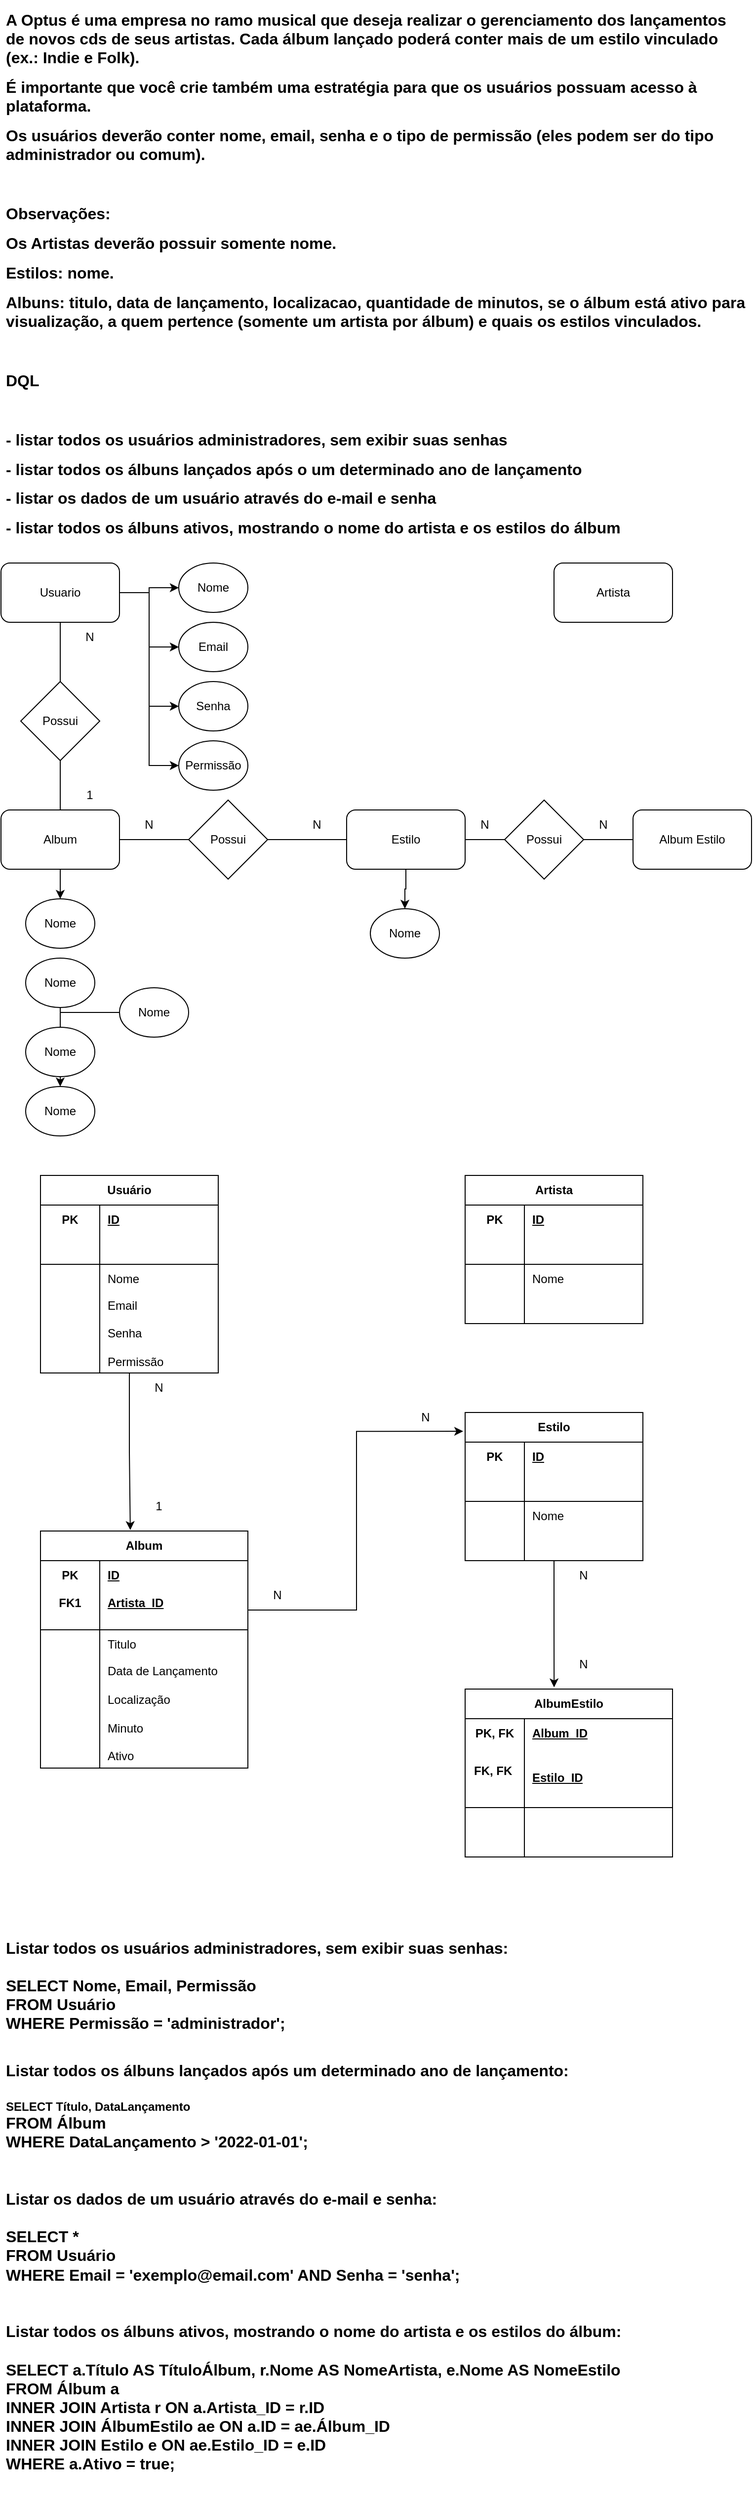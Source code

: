 <mxfile version="21.6.5" type="github">
  <diagram name="Página-1" id="-KBPSxF1nXoSBBwAwEgY">
    <mxGraphModel dx="1050" dy="574" grid="1" gridSize="10" guides="1" tooltips="1" connect="1" arrows="1" fold="1" page="1" pageScale="1" pageWidth="827" pageHeight="1169" math="0" shadow="0">
      <root>
        <mxCell id="0" />
        <mxCell id="1" parent="0" />
        <mxCell id="6NC1EyGUp6P7OQOIqoNv-1" value="&lt;h1 style=&quot;font-size: 16px;&quot;&gt;&lt;font style=&quot;font-size: 16px;&quot;&gt;A Optus é uma empresa no ramo musical que deseja realizar o gerenciamento dos lançamentos de novos cds de seus artistas. Cada álbum lançado poderá conter mais de um estilo vinculado (ex.: Indie e Folk).&lt;/font&gt;&lt;/h1&gt;&lt;h1 style=&quot;font-size: 16px;&quot;&gt;&lt;font style=&quot;font-size: 16px;&quot;&gt;É importante que você crie também uma estratégia para que os usuários possuam acesso à plataforma.&lt;/font&gt;&lt;/h1&gt;&lt;h1 style=&quot;font-size: 16px;&quot;&gt;&lt;font style=&quot;font-size: 16px;&quot;&gt;Os usuários deverão conter nome, email, senha e o tipo de permissão (eles podem ser do tipo administrador ou comum).&lt;/font&gt;&lt;/h1&gt;&lt;h1 style=&quot;font-size: 16px;&quot;&gt;&lt;font style=&quot;font-size: 16px;&quot;&gt;&lt;br&gt;&lt;/font&gt;&lt;/h1&gt;&lt;h1 style=&quot;font-size: 16px;&quot;&gt;&lt;font style=&quot;font-size: 16px;&quot;&gt;Observações:&lt;/font&gt;&lt;/h1&gt;&lt;h1 style=&quot;font-size: 16px;&quot;&gt;&lt;font style=&quot;font-size: 16px;&quot;&gt;Os Artistas deverão possuir somente nome.&lt;/font&gt;&lt;/h1&gt;&lt;h1 style=&quot;font-size: 16px;&quot;&gt;&lt;font style=&quot;font-size: 16px;&quot;&gt;Estilos: nome.&lt;/font&gt;&lt;/h1&gt;&lt;h1 style=&quot;font-size: 16px;&quot;&gt;&lt;font style=&quot;font-size: 16px;&quot;&gt;Albuns: titulo, data de lançamento, localizacao, quantidade de minutos, se o álbum está ativo para visualização, a quem pertence (somente um artista por álbum) e quais os estilos vinculados.&lt;/font&gt;&lt;/h1&gt;&lt;h1 style=&quot;font-size: 16px;&quot;&gt;&lt;font style=&quot;font-size: 16px;&quot;&gt;&lt;br&gt;&lt;/font&gt;&lt;/h1&gt;&lt;h1 style=&quot;font-size: 16px;&quot;&gt;&lt;font style=&quot;font-size: 16px;&quot;&gt;DQL&lt;/font&gt;&lt;/h1&gt;&lt;h1 style=&quot;font-size: 16px;&quot;&gt;&lt;font style=&quot;font-size: 16px;&quot;&gt;&lt;br&gt;&lt;/font&gt;&lt;/h1&gt;&lt;h1 style=&quot;font-size: 16px;&quot;&gt;&lt;font style=&quot;font-size: 16px;&quot;&gt;- listar todos os usuários administradores, sem exibir suas senhas&lt;/font&gt;&lt;/h1&gt;&lt;h1 style=&quot;font-size: 16px;&quot;&gt;&lt;font style=&quot;font-size: 16px;&quot;&gt;- listar todos os álbuns lançados após o um determinado ano de lançamento&lt;/font&gt;&lt;/h1&gt;&lt;h1 style=&quot;font-size: 16px;&quot;&gt;&lt;font style=&quot;font-size: 16px;&quot;&gt;- listar os dados de um usuário através do e-mail e senha&lt;/font&gt;&lt;/h1&gt;&lt;h1 style=&quot;font-size: 16px;&quot;&gt;&lt;font style=&quot;font-size: 16px;&quot;&gt;- listar todos os álbuns ativos, mostrando o nome do artista e os estilos do álbum&amp;nbsp;&lt;/font&gt;&lt;/h1&gt;" style="text;html=1;strokeColor=none;fillColor=none;spacing=5;spacingTop=-20;whiteSpace=wrap;overflow=hidden;rounded=0;" parent="1" vertex="1">
          <mxGeometry x="40" y="40" width="760" height="540" as="geometry" />
        </mxCell>
        <mxCell id="6NC1EyGUp6P7OQOIqoNv-2" value="" style="group" parent="1" vertex="1" connectable="0">
          <mxGeometry x="80" y="1220" width="640" height="720" as="geometry" />
        </mxCell>
        <mxCell id="6NC1EyGUp6P7OQOIqoNv-3" value="Usuário" style="shape=table;startSize=30;container=1;collapsible=1;childLayout=tableLayout;fixedRows=1;rowLines=0;fontStyle=1;align=center;resizeLast=1;html=1;whiteSpace=wrap;" parent="6NC1EyGUp6P7OQOIqoNv-2" vertex="1">
          <mxGeometry width="180" height="200" as="geometry" />
        </mxCell>
        <mxCell id="6NC1EyGUp6P7OQOIqoNv-4" value="" style="shape=tableRow;horizontal=0;startSize=0;swimlaneHead=0;swimlaneBody=0;fillColor=none;collapsible=0;dropTarget=0;points=[[0,0.5],[1,0.5]];portConstraint=eastwest;top=0;left=0;right=0;bottom=0;html=1;" parent="6NC1EyGUp6P7OQOIqoNv-3" vertex="1">
          <mxGeometry y="30" width="180" height="30" as="geometry" />
        </mxCell>
        <mxCell id="6NC1EyGUp6P7OQOIqoNv-5" value="PK" style="shape=partialRectangle;connectable=0;fillColor=none;top=0;left=0;bottom=0;right=0;fontStyle=1;overflow=hidden;html=1;whiteSpace=wrap;" parent="6NC1EyGUp6P7OQOIqoNv-4" vertex="1">
          <mxGeometry width="60" height="30" as="geometry">
            <mxRectangle width="60" height="30" as="alternateBounds" />
          </mxGeometry>
        </mxCell>
        <mxCell id="6NC1EyGUp6P7OQOIqoNv-6" value="ID" style="shape=partialRectangle;connectable=0;fillColor=none;top=0;left=0;bottom=0;right=0;align=left;spacingLeft=6;fontStyle=5;overflow=hidden;html=1;whiteSpace=wrap;" parent="6NC1EyGUp6P7OQOIqoNv-4" vertex="1">
          <mxGeometry x="60" width="120" height="30" as="geometry">
            <mxRectangle width="120" height="30" as="alternateBounds" />
          </mxGeometry>
        </mxCell>
        <mxCell id="6NC1EyGUp6P7OQOIqoNv-7" value="" style="shape=tableRow;horizontal=0;startSize=0;swimlaneHead=0;swimlaneBody=0;fillColor=none;collapsible=0;dropTarget=0;points=[[0,0.5],[1,0.5]];portConstraint=eastwest;top=0;left=0;right=0;bottom=1;html=1;" parent="6NC1EyGUp6P7OQOIqoNv-3" vertex="1">
          <mxGeometry y="60" width="180" height="30" as="geometry" />
        </mxCell>
        <mxCell id="6NC1EyGUp6P7OQOIqoNv-8" value="" style="shape=partialRectangle;connectable=0;fillColor=none;top=0;left=0;bottom=0;right=0;fontStyle=1;overflow=hidden;html=1;whiteSpace=wrap;" parent="6NC1EyGUp6P7OQOIqoNv-7" vertex="1">
          <mxGeometry width="60" height="30" as="geometry">
            <mxRectangle width="60" height="30" as="alternateBounds" />
          </mxGeometry>
        </mxCell>
        <mxCell id="6NC1EyGUp6P7OQOIqoNv-9" value="" style="shape=partialRectangle;connectable=0;fillColor=none;top=0;left=0;bottom=0;right=0;align=left;spacingLeft=6;fontStyle=5;overflow=hidden;html=1;whiteSpace=wrap;" parent="6NC1EyGUp6P7OQOIqoNv-7" vertex="1">
          <mxGeometry x="60" width="120" height="30" as="geometry">
            <mxRectangle width="120" height="30" as="alternateBounds" />
          </mxGeometry>
        </mxCell>
        <mxCell id="6NC1EyGUp6P7OQOIqoNv-10" value="" style="shape=tableRow;horizontal=0;startSize=0;swimlaneHead=0;swimlaneBody=0;fillColor=none;collapsible=0;dropTarget=0;points=[[0,0.5],[1,0.5]];portConstraint=eastwest;top=0;left=0;right=0;bottom=0;html=1;" parent="6NC1EyGUp6P7OQOIqoNv-3" vertex="1">
          <mxGeometry y="90" width="180" height="30" as="geometry" />
        </mxCell>
        <mxCell id="6NC1EyGUp6P7OQOIqoNv-11" value="" style="shape=partialRectangle;connectable=0;fillColor=none;top=0;left=0;bottom=0;right=0;editable=1;overflow=hidden;html=1;whiteSpace=wrap;" parent="6NC1EyGUp6P7OQOIqoNv-10" vertex="1">
          <mxGeometry width="60" height="30" as="geometry">
            <mxRectangle width="60" height="30" as="alternateBounds" />
          </mxGeometry>
        </mxCell>
        <mxCell id="6NC1EyGUp6P7OQOIqoNv-12" value="Nome" style="shape=partialRectangle;connectable=0;fillColor=none;top=0;left=0;bottom=0;right=0;align=left;spacingLeft=6;overflow=hidden;html=1;whiteSpace=wrap;" parent="6NC1EyGUp6P7OQOIqoNv-10" vertex="1">
          <mxGeometry x="60" width="120" height="30" as="geometry">
            <mxRectangle width="120" height="30" as="alternateBounds" />
          </mxGeometry>
        </mxCell>
        <mxCell id="6NC1EyGUp6P7OQOIqoNv-13" value="" style="shape=tableRow;horizontal=0;startSize=0;swimlaneHead=0;swimlaneBody=0;fillColor=none;collapsible=0;dropTarget=0;points=[[0,0.5],[1,0.5]];portConstraint=eastwest;top=0;left=0;right=0;bottom=0;html=1;" parent="6NC1EyGUp6P7OQOIqoNv-3" vertex="1">
          <mxGeometry y="120" width="180" height="80" as="geometry" />
        </mxCell>
        <mxCell id="6NC1EyGUp6P7OQOIqoNv-14" value="" style="shape=partialRectangle;connectable=0;fillColor=none;top=0;left=0;bottom=0;right=0;editable=1;overflow=hidden;html=1;whiteSpace=wrap;" parent="6NC1EyGUp6P7OQOIqoNv-13" vertex="1">
          <mxGeometry width="60" height="80" as="geometry">
            <mxRectangle width="60" height="80" as="alternateBounds" />
          </mxGeometry>
        </mxCell>
        <mxCell id="6NC1EyGUp6P7OQOIqoNv-15" value="Email&lt;br&gt;&lt;br&gt;Senha&lt;br&gt;&lt;br&gt;Permissão" style="shape=partialRectangle;connectable=0;fillColor=none;top=0;left=0;bottom=0;right=0;align=left;spacingLeft=6;overflow=hidden;html=1;whiteSpace=wrap;" parent="6NC1EyGUp6P7OQOIqoNv-13" vertex="1">
          <mxGeometry x="60" width="120" height="80" as="geometry">
            <mxRectangle width="120" height="80" as="alternateBounds" />
          </mxGeometry>
        </mxCell>
        <mxCell id="6NC1EyGUp6P7OQOIqoNv-16" value="Artista" style="shape=table;startSize=30;container=1;collapsible=1;childLayout=tableLayout;fixedRows=1;rowLines=0;fontStyle=1;align=center;resizeLast=1;html=1;whiteSpace=wrap;" parent="6NC1EyGUp6P7OQOIqoNv-2" vertex="1">
          <mxGeometry x="430" width="180" height="150" as="geometry" />
        </mxCell>
        <mxCell id="6NC1EyGUp6P7OQOIqoNv-17" value="" style="shape=tableRow;horizontal=0;startSize=0;swimlaneHead=0;swimlaneBody=0;fillColor=none;collapsible=0;dropTarget=0;points=[[0,0.5],[1,0.5]];portConstraint=eastwest;top=0;left=0;right=0;bottom=0;html=1;" parent="6NC1EyGUp6P7OQOIqoNv-16" vertex="1">
          <mxGeometry y="30" width="180" height="30" as="geometry" />
        </mxCell>
        <mxCell id="6NC1EyGUp6P7OQOIqoNv-18" value="PK" style="shape=partialRectangle;connectable=0;fillColor=none;top=0;left=0;bottom=0;right=0;fontStyle=1;overflow=hidden;html=1;whiteSpace=wrap;" parent="6NC1EyGUp6P7OQOIqoNv-17" vertex="1">
          <mxGeometry width="60" height="30" as="geometry">
            <mxRectangle width="60" height="30" as="alternateBounds" />
          </mxGeometry>
        </mxCell>
        <mxCell id="6NC1EyGUp6P7OQOIqoNv-19" value="ID" style="shape=partialRectangle;connectable=0;fillColor=none;top=0;left=0;bottom=0;right=0;align=left;spacingLeft=6;fontStyle=5;overflow=hidden;html=1;whiteSpace=wrap;" parent="6NC1EyGUp6P7OQOIqoNv-17" vertex="1">
          <mxGeometry x="60" width="120" height="30" as="geometry">
            <mxRectangle width="120" height="30" as="alternateBounds" />
          </mxGeometry>
        </mxCell>
        <mxCell id="6NC1EyGUp6P7OQOIqoNv-20" value="" style="shape=tableRow;horizontal=0;startSize=0;swimlaneHead=0;swimlaneBody=0;fillColor=none;collapsible=0;dropTarget=0;points=[[0,0.5],[1,0.5]];portConstraint=eastwest;top=0;left=0;right=0;bottom=1;html=1;" parent="6NC1EyGUp6P7OQOIqoNv-16" vertex="1">
          <mxGeometry y="60" width="180" height="30" as="geometry" />
        </mxCell>
        <mxCell id="6NC1EyGUp6P7OQOIqoNv-21" value="" style="shape=partialRectangle;connectable=0;fillColor=none;top=0;left=0;bottom=0;right=0;fontStyle=1;overflow=hidden;html=1;whiteSpace=wrap;" parent="6NC1EyGUp6P7OQOIqoNv-20" vertex="1">
          <mxGeometry width="60" height="30" as="geometry">
            <mxRectangle width="60" height="30" as="alternateBounds" />
          </mxGeometry>
        </mxCell>
        <mxCell id="6NC1EyGUp6P7OQOIqoNv-22" value="" style="shape=partialRectangle;connectable=0;fillColor=none;top=0;left=0;bottom=0;right=0;align=left;spacingLeft=6;fontStyle=5;overflow=hidden;html=1;whiteSpace=wrap;" parent="6NC1EyGUp6P7OQOIqoNv-20" vertex="1">
          <mxGeometry x="60" width="120" height="30" as="geometry">
            <mxRectangle width="120" height="30" as="alternateBounds" />
          </mxGeometry>
        </mxCell>
        <mxCell id="6NC1EyGUp6P7OQOIqoNv-23" value="" style="shape=tableRow;horizontal=0;startSize=0;swimlaneHead=0;swimlaneBody=0;fillColor=none;collapsible=0;dropTarget=0;points=[[0,0.5],[1,0.5]];portConstraint=eastwest;top=0;left=0;right=0;bottom=0;html=1;" parent="6NC1EyGUp6P7OQOIqoNv-16" vertex="1">
          <mxGeometry y="90" width="180" height="30" as="geometry" />
        </mxCell>
        <mxCell id="6NC1EyGUp6P7OQOIqoNv-24" value="" style="shape=partialRectangle;connectable=0;fillColor=none;top=0;left=0;bottom=0;right=0;editable=1;overflow=hidden;html=1;whiteSpace=wrap;" parent="6NC1EyGUp6P7OQOIqoNv-23" vertex="1">
          <mxGeometry width="60" height="30" as="geometry">
            <mxRectangle width="60" height="30" as="alternateBounds" />
          </mxGeometry>
        </mxCell>
        <mxCell id="6NC1EyGUp6P7OQOIqoNv-25" value="Nome" style="shape=partialRectangle;connectable=0;fillColor=none;top=0;left=0;bottom=0;right=0;align=left;spacingLeft=6;overflow=hidden;html=1;whiteSpace=wrap;" parent="6NC1EyGUp6P7OQOIqoNv-23" vertex="1">
          <mxGeometry x="60" width="120" height="30" as="geometry">
            <mxRectangle width="120" height="30" as="alternateBounds" />
          </mxGeometry>
        </mxCell>
        <mxCell id="6NC1EyGUp6P7OQOIqoNv-26" value="" style="shape=tableRow;horizontal=0;startSize=0;swimlaneHead=0;swimlaneBody=0;fillColor=none;collapsible=0;dropTarget=0;points=[[0,0.5],[1,0.5]];portConstraint=eastwest;top=0;left=0;right=0;bottom=0;html=1;" parent="6NC1EyGUp6P7OQOIqoNv-16" vertex="1">
          <mxGeometry y="120" width="180" height="30" as="geometry" />
        </mxCell>
        <mxCell id="6NC1EyGUp6P7OQOIqoNv-27" value="" style="shape=partialRectangle;connectable=0;fillColor=none;top=0;left=0;bottom=0;right=0;editable=1;overflow=hidden;html=1;whiteSpace=wrap;" parent="6NC1EyGUp6P7OQOIqoNv-26" vertex="1">
          <mxGeometry width="60" height="30" as="geometry">
            <mxRectangle width="60" height="30" as="alternateBounds" />
          </mxGeometry>
        </mxCell>
        <mxCell id="6NC1EyGUp6P7OQOIqoNv-28" value="" style="shape=partialRectangle;connectable=0;fillColor=none;top=0;left=0;bottom=0;right=0;align=left;spacingLeft=6;overflow=hidden;html=1;whiteSpace=wrap;" parent="6NC1EyGUp6P7OQOIqoNv-26" vertex="1">
          <mxGeometry x="60" width="120" height="30" as="geometry">
            <mxRectangle width="120" height="30" as="alternateBounds" />
          </mxGeometry>
        </mxCell>
        <mxCell id="6NC1EyGUp6P7OQOIqoNv-42" style="edgeStyle=orthogonalEdgeStyle;rounded=0;orthogonalLoop=1;jettySize=auto;html=1;entryX=0.433;entryY=-0.004;entryDx=0;entryDy=0;entryPerimeter=0;" parent="6NC1EyGUp6P7OQOIqoNv-2" source="6NC1EyGUp6P7OQOIqoNv-3" target="6NC1EyGUp6P7OQOIqoNv-29" edge="1">
          <mxGeometry relative="1" as="geometry" />
        </mxCell>
        <mxCell id="6NC1EyGUp6P7OQOIqoNv-43" value="Estilo" style="shape=table;startSize=30;container=1;collapsible=1;childLayout=tableLayout;fixedRows=1;rowLines=0;fontStyle=1;align=center;resizeLast=1;html=1;whiteSpace=wrap;" parent="6NC1EyGUp6P7OQOIqoNv-2" vertex="1">
          <mxGeometry x="430" y="240" width="180" height="150" as="geometry" />
        </mxCell>
        <mxCell id="6NC1EyGUp6P7OQOIqoNv-44" value="" style="shape=tableRow;horizontal=0;startSize=0;swimlaneHead=0;swimlaneBody=0;fillColor=none;collapsible=0;dropTarget=0;points=[[0,0.5],[1,0.5]];portConstraint=eastwest;top=0;left=0;right=0;bottom=0;html=1;" parent="6NC1EyGUp6P7OQOIqoNv-43" vertex="1">
          <mxGeometry y="30" width="180" height="30" as="geometry" />
        </mxCell>
        <mxCell id="6NC1EyGUp6P7OQOIqoNv-45" value="PK" style="shape=partialRectangle;connectable=0;fillColor=none;top=0;left=0;bottom=0;right=0;fontStyle=1;overflow=hidden;html=1;whiteSpace=wrap;" parent="6NC1EyGUp6P7OQOIqoNv-44" vertex="1">
          <mxGeometry width="60" height="30" as="geometry">
            <mxRectangle width="60" height="30" as="alternateBounds" />
          </mxGeometry>
        </mxCell>
        <mxCell id="6NC1EyGUp6P7OQOIqoNv-46" value="ID" style="shape=partialRectangle;connectable=0;fillColor=none;top=0;left=0;bottom=0;right=0;align=left;spacingLeft=6;fontStyle=5;overflow=hidden;html=1;whiteSpace=wrap;" parent="6NC1EyGUp6P7OQOIqoNv-44" vertex="1">
          <mxGeometry x="60" width="120" height="30" as="geometry">
            <mxRectangle width="120" height="30" as="alternateBounds" />
          </mxGeometry>
        </mxCell>
        <mxCell id="6NC1EyGUp6P7OQOIqoNv-47" value="" style="shape=tableRow;horizontal=0;startSize=0;swimlaneHead=0;swimlaneBody=0;fillColor=none;collapsible=0;dropTarget=0;points=[[0,0.5],[1,0.5]];portConstraint=eastwest;top=0;left=0;right=0;bottom=1;html=1;" parent="6NC1EyGUp6P7OQOIqoNv-43" vertex="1">
          <mxGeometry y="60" width="180" height="30" as="geometry" />
        </mxCell>
        <mxCell id="6NC1EyGUp6P7OQOIqoNv-48" value="" style="shape=partialRectangle;connectable=0;fillColor=none;top=0;left=0;bottom=0;right=0;fontStyle=1;overflow=hidden;html=1;whiteSpace=wrap;" parent="6NC1EyGUp6P7OQOIqoNv-47" vertex="1">
          <mxGeometry width="60" height="30" as="geometry">
            <mxRectangle width="60" height="30" as="alternateBounds" />
          </mxGeometry>
        </mxCell>
        <mxCell id="6NC1EyGUp6P7OQOIqoNv-49" value="" style="shape=partialRectangle;connectable=0;fillColor=none;top=0;left=0;bottom=0;right=0;align=left;spacingLeft=6;fontStyle=5;overflow=hidden;html=1;whiteSpace=wrap;" parent="6NC1EyGUp6P7OQOIqoNv-47" vertex="1">
          <mxGeometry x="60" width="120" height="30" as="geometry">
            <mxRectangle width="120" height="30" as="alternateBounds" />
          </mxGeometry>
        </mxCell>
        <mxCell id="6NC1EyGUp6P7OQOIqoNv-50" value="" style="shape=tableRow;horizontal=0;startSize=0;swimlaneHead=0;swimlaneBody=0;fillColor=none;collapsible=0;dropTarget=0;points=[[0,0.5],[1,0.5]];portConstraint=eastwest;top=0;left=0;right=0;bottom=0;html=1;" parent="6NC1EyGUp6P7OQOIqoNv-43" vertex="1">
          <mxGeometry y="90" width="180" height="30" as="geometry" />
        </mxCell>
        <mxCell id="6NC1EyGUp6P7OQOIqoNv-51" value="" style="shape=partialRectangle;connectable=0;fillColor=none;top=0;left=0;bottom=0;right=0;editable=1;overflow=hidden;html=1;whiteSpace=wrap;" parent="6NC1EyGUp6P7OQOIqoNv-50" vertex="1">
          <mxGeometry width="60" height="30" as="geometry">
            <mxRectangle width="60" height="30" as="alternateBounds" />
          </mxGeometry>
        </mxCell>
        <mxCell id="6NC1EyGUp6P7OQOIqoNv-52" value="Nome" style="shape=partialRectangle;connectable=0;fillColor=none;top=0;left=0;bottom=0;right=0;align=left;spacingLeft=6;overflow=hidden;html=1;whiteSpace=wrap;" parent="6NC1EyGUp6P7OQOIqoNv-50" vertex="1">
          <mxGeometry x="60" width="120" height="30" as="geometry">
            <mxRectangle width="120" height="30" as="alternateBounds" />
          </mxGeometry>
        </mxCell>
        <mxCell id="6NC1EyGUp6P7OQOIqoNv-53" value="" style="shape=tableRow;horizontal=0;startSize=0;swimlaneHead=0;swimlaneBody=0;fillColor=none;collapsible=0;dropTarget=0;points=[[0,0.5],[1,0.5]];portConstraint=eastwest;top=0;left=0;right=0;bottom=0;html=1;" parent="6NC1EyGUp6P7OQOIqoNv-43" vertex="1">
          <mxGeometry y="120" width="180" height="30" as="geometry" />
        </mxCell>
        <mxCell id="6NC1EyGUp6P7OQOIqoNv-54" value="" style="shape=partialRectangle;connectable=0;fillColor=none;top=0;left=0;bottom=0;right=0;editable=1;overflow=hidden;html=1;whiteSpace=wrap;" parent="6NC1EyGUp6P7OQOIqoNv-53" vertex="1">
          <mxGeometry width="60" height="30" as="geometry">
            <mxRectangle width="60" height="30" as="alternateBounds" />
          </mxGeometry>
        </mxCell>
        <mxCell id="6NC1EyGUp6P7OQOIqoNv-55" value="" style="shape=partialRectangle;connectable=0;fillColor=none;top=0;left=0;bottom=0;right=0;align=left;spacingLeft=6;overflow=hidden;html=1;whiteSpace=wrap;" parent="6NC1EyGUp6P7OQOIqoNv-53" vertex="1">
          <mxGeometry x="60" width="120" height="30" as="geometry">
            <mxRectangle width="120" height="30" as="alternateBounds" />
          </mxGeometry>
        </mxCell>
        <mxCell id="6NC1EyGUp6P7OQOIqoNv-56" value="AlbumEstilo" style="shape=table;startSize=30;container=1;collapsible=1;childLayout=tableLayout;fixedRows=1;rowLines=0;fontStyle=1;align=center;resizeLast=1;html=1;whiteSpace=wrap;" parent="6NC1EyGUp6P7OQOIqoNv-2" vertex="1">
          <mxGeometry x="430" y="520" width="210" height="170" as="geometry" />
        </mxCell>
        <mxCell id="6NC1EyGUp6P7OQOIqoNv-57" value="" style="shape=tableRow;horizontal=0;startSize=0;swimlaneHead=0;swimlaneBody=0;fillColor=none;collapsible=0;dropTarget=0;points=[[0,0.5],[1,0.5]];portConstraint=eastwest;top=0;left=0;right=0;bottom=0;html=1;" parent="6NC1EyGUp6P7OQOIqoNv-56" vertex="1">
          <mxGeometry y="30" width="210" height="30" as="geometry" />
        </mxCell>
        <mxCell id="6NC1EyGUp6P7OQOIqoNv-58" value="PK, FK" style="shape=partialRectangle;connectable=0;fillColor=none;top=0;left=0;bottom=0;right=0;fontStyle=1;overflow=hidden;html=1;whiteSpace=wrap;" parent="6NC1EyGUp6P7OQOIqoNv-57" vertex="1">
          <mxGeometry width="60" height="30" as="geometry">
            <mxRectangle width="60" height="30" as="alternateBounds" />
          </mxGeometry>
        </mxCell>
        <mxCell id="6NC1EyGUp6P7OQOIqoNv-59" value="Album_ID" style="shape=partialRectangle;connectable=0;fillColor=none;top=0;left=0;bottom=0;right=0;align=left;spacingLeft=6;fontStyle=5;overflow=hidden;html=1;whiteSpace=wrap;" parent="6NC1EyGUp6P7OQOIqoNv-57" vertex="1">
          <mxGeometry x="60" width="150" height="30" as="geometry">
            <mxRectangle width="150" height="30" as="alternateBounds" />
          </mxGeometry>
        </mxCell>
        <mxCell id="6NC1EyGUp6P7OQOIqoNv-60" value="" style="shape=tableRow;horizontal=0;startSize=0;swimlaneHead=0;swimlaneBody=0;fillColor=none;collapsible=0;dropTarget=0;points=[[0,0.5],[1,0.5]];portConstraint=eastwest;top=0;left=0;right=0;bottom=1;html=1;" parent="6NC1EyGUp6P7OQOIqoNv-56" vertex="1">
          <mxGeometry y="60" width="210" height="60" as="geometry" />
        </mxCell>
        <mxCell id="6NC1EyGUp6P7OQOIqoNv-61" value="FK, FK&amp;nbsp;&lt;br&gt;&lt;br&gt;" style="shape=partialRectangle;connectable=0;fillColor=none;top=0;left=0;bottom=0;right=0;fontStyle=1;overflow=hidden;html=1;whiteSpace=wrap;" parent="6NC1EyGUp6P7OQOIqoNv-60" vertex="1">
          <mxGeometry width="60" height="60" as="geometry">
            <mxRectangle width="60" height="60" as="alternateBounds" />
          </mxGeometry>
        </mxCell>
        <mxCell id="6NC1EyGUp6P7OQOIqoNv-62" value="Estilo_ID&lt;br&gt;" style="shape=partialRectangle;connectable=0;fillColor=none;top=0;left=0;bottom=0;right=0;align=left;spacingLeft=6;fontStyle=5;overflow=hidden;html=1;whiteSpace=wrap;" parent="6NC1EyGUp6P7OQOIqoNv-60" vertex="1">
          <mxGeometry x="60" width="150" height="60" as="geometry">
            <mxRectangle width="150" height="60" as="alternateBounds" />
          </mxGeometry>
        </mxCell>
        <mxCell id="6NC1EyGUp6P7OQOIqoNv-63" value="" style="shape=tableRow;horizontal=0;startSize=0;swimlaneHead=0;swimlaneBody=0;fillColor=none;collapsible=0;dropTarget=0;points=[[0,0.5],[1,0.5]];portConstraint=eastwest;top=0;left=0;right=0;bottom=0;html=1;" parent="6NC1EyGUp6P7OQOIqoNv-56" vertex="1">
          <mxGeometry y="120" width="210" height="30" as="geometry" />
        </mxCell>
        <mxCell id="6NC1EyGUp6P7OQOIqoNv-64" value="" style="shape=partialRectangle;connectable=0;fillColor=none;top=0;left=0;bottom=0;right=0;editable=1;overflow=hidden;html=1;whiteSpace=wrap;" parent="6NC1EyGUp6P7OQOIqoNv-63" vertex="1">
          <mxGeometry width="60" height="30" as="geometry">
            <mxRectangle width="60" height="30" as="alternateBounds" />
          </mxGeometry>
        </mxCell>
        <mxCell id="6NC1EyGUp6P7OQOIqoNv-65" value="" style="shape=partialRectangle;connectable=0;fillColor=none;top=0;left=0;bottom=0;right=0;align=left;spacingLeft=6;overflow=hidden;html=1;whiteSpace=wrap;" parent="6NC1EyGUp6P7OQOIqoNv-63" vertex="1">
          <mxGeometry x="60" width="150" height="30" as="geometry">
            <mxRectangle width="150" height="30" as="alternateBounds" />
          </mxGeometry>
        </mxCell>
        <mxCell id="6NC1EyGUp6P7OQOIqoNv-66" value="" style="shape=tableRow;horizontal=0;startSize=0;swimlaneHead=0;swimlaneBody=0;fillColor=none;collapsible=0;dropTarget=0;points=[[0,0.5],[1,0.5]];portConstraint=eastwest;top=0;left=0;right=0;bottom=0;html=1;" parent="6NC1EyGUp6P7OQOIqoNv-56" vertex="1">
          <mxGeometry y="150" width="210" height="20" as="geometry" />
        </mxCell>
        <mxCell id="6NC1EyGUp6P7OQOIqoNv-67" value="" style="shape=partialRectangle;connectable=0;fillColor=none;top=0;left=0;bottom=0;right=0;editable=1;overflow=hidden;html=1;whiteSpace=wrap;" parent="6NC1EyGUp6P7OQOIqoNv-66" vertex="1">
          <mxGeometry width="60" height="20" as="geometry">
            <mxRectangle width="60" height="20" as="alternateBounds" />
          </mxGeometry>
        </mxCell>
        <mxCell id="6NC1EyGUp6P7OQOIqoNv-68" value="" style="shape=partialRectangle;connectable=0;fillColor=none;top=0;left=0;bottom=0;right=0;align=left;spacingLeft=6;overflow=hidden;html=1;whiteSpace=wrap;" parent="6NC1EyGUp6P7OQOIqoNv-66" vertex="1">
          <mxGeometry x="60" width="150" height="20" as="geometry">
            <mxRectangle width="150" height="20" as="alternateBounds" />
          </mxGeometry>
        </mxCell>
        <mxCell id="6NC1EyGUp6P7OQOIqoNv-69" style="edgeStyle=orthogonalEdgeStyle;rounded=0;orthogonalLoop=1;jettySize=auto;html=1;entryX=0.429;entryY=-0.01;entryDx=0;entryDy=0;entryPerimeter=0;" parent="6NC1EyGUp6P7OQOIqoNv-2" source="6NC1EyGUp6P7OQOIqoNv-43" target="6NC1EyGUp6P7OQOIqoNv-56" edge="1">
          <mxGeometry relative="1" as="geometry" />
        </mxCell>
        <mxCell id="6NC1EyGUp6P7OQOIqoNv-70" style="edgeStyle=orthogonalEdgeStyle;rounded=0;orthogonalLoop=1;jettySize=auto;html=1;entryX=-0.011;entryY=0.127;entryDx=0;entryDy=0;entryPerimeter=0;" parent="6NC1EyGUp6P7OQOIqoNv-2" source="6NC1EyGUp6P7OQOIqoNv-33" target="6NC1EyGUp6P7OQOIqoNv-43" edge="1">
          <mxGeometry relative="1" as="geometry">
            <Array as="points">
              <mxPoint x="320" y="440" />
              <mxPoint x="320" y="259" />
            </Array>
          </mxGeometry>
        </mxCell>
        <mxCell id="6NC1EyGUp6P7OQOIqoNv-71" value="N" style="text;html=1;strokeColor=none;fillColor=none;align=center;verticalAlign=middle;whiteSpace=wrap;rounded=0;" parent="6NC1EyGUp6P7OQOIqoNv-2" vertex="1">
          <mxGeometry x="90" y="200" width="60" height="30" as="geometry" />
        </mxCell>
        <mxCell id="6NC1EyGUp6P7OQOIqoNv-72" value="N" style="text;html=1;strokeColor=none;fillColor=none;align=center;verticalAlign=middle;whiteSpace=wrap;rounded=0;" parent="6NC1EyGUp6P7OQOIqoNv-2" vertex="1">
          <mxGeometry x="90" y="370" width="60" height="30" as="geometry" />
        </mxCell>
        <mxCell id="6NC1EyGUp6P7OQOIqoNv-73" value="N" style="text;html=1;strokeColor=none;fillColor=none;align=center;verticalAlign=middle;whiteSpace=wrap;rounded=0;" parent="6NC1EyGUp6P7OQOIqoNv-2" vertex="1">
          <mxGeometry x="360" y="230" width="60" height="30" as="geometry" />
        </mxCell>
        <mxCell id="6NC1EyGUp6P7OQOIqoNv-74" value="1" style="text;html=1;strokeColor=none;fillColor=none;align=center;verticalAlign=middle;whiteSpace=wrap;rounded=0;" parent="6NC1EyGUp6P7OQOIqoNv-2" vertex="1">
          <mxGeometry x="90" y="320" width="60" height="30" as="geometry" />
        </mxCell>
        <mxCell id="6NC1EyGUp6P7OQOIqoNv-75" value="N" style="text;html=1;strokeColor=none;fillColor=none;align=center;verticalAlign=middle;whiteSpace=wrap;rounded=0;" parent="6NC1EyGUp6P7OQOIqoNv-2" vertex="1">
          <mxGeometry x="520" y="390" width="60" height="30" as="geometry" />
        </mxCell>
        <mxCell id="6NC1EyGUp6P7OQOIqoNv-76" value="N" style="text;html=1;strokeColor=none;fillColor=none;align=center;verticalAlign=middle;whiteSpace=wrap;rounded=0;" parent="6NC1EyGUp6P7OQOIqoNv-2" vertex="1">
          <mxGeometry x="520" y="480" width="60" height="30" as="geometry" />
        </mxCell>
        <mxCell id="6NC1EyGUp6P7OQOIqoNv-29" value="Album" style="shape=table;startSize=30;container=1;collapsible=1;childLayout=tableLayout;fixedRows=1;rowLines=0;fontStyle=1;align=center;resizeLast=1;html=1;whiteSpace=wrap;" parent="6NC1EyGUp6P7OQOIqoNv-2" vertex="1">
          <mxGeometry y="360" width="210" height="240" as="geometry" />
        </mxCell>
        <mxCell id="6NC1EyGUp6P7OQOIqoNv-30" value="" style="shape=tableRow;horizontal=0;startSize=0;swimlaneHead=0;swimlaneBody=0;fillColor=none;collapsible=0;dropTarget=0;points=[[0,0.5],[1,0.5]];portConstraint=eastwest;top=0;left=0;right=0;bottom=0;html=1;" parent="6NC1EyGUp6P7OQOIqoNv-29" vertex="1">
          <mxGeometry y="30" width="210" height="30" as="geometry" />
        </mxCell>
        <mxCell id="6NC1EyGUp6P7OQOIqoNv-31" value="PK" style="shape=partialRectangle;connectable=0;fillColor=none;top=0;left=0;bottom=0;right=0;fontStyle=1;overflow=hidden;html=1;whiteSpace=wrap;" parent="6NC1EyGUp6P7OQOIqoNv-30" vertex="1">
          <mxGeometry width="60" height="30" as="geometry">
            <mxRectangle width="60" height="30" as="alternateBounds" />
          </mxGeometry>
        </mxCell>
        <mxCell id="6NC1EyGUp6P7OQOIqoNv-32" value="ID" style="shape=partialRectangle;connectable=0;fillColor=none;top=0;left=0;bottom=0;right=0;align=left;spacingLeft=6;fontStyle=5;overflow=hidden;html=1;whiteSpace=wrap;" parent="6NC1EyGUp6P7OQOIqoNv-30" vertex="1">
          <mxGeometry x="60" width="150" height="30" as="geometry">
            <mxRectangle width="150" height="30" as="alternateBounds" />
          </mxGeometry>
        </mxCell>
        <mxCell id="6NC1EyGUp6P7OQOIqoNv-33" value="" style="shape=tableRow;horizontal=0;startSize=0;swimlaneHead=0;swimlaneBody=0;fillColor=none;collapsible=0;dropTarget=0;points=[[0,0.5],[1,0.5]];portConstraint=eastwest;top=0;left=0;right=0;bottom=1;html=1;" parent="6NC1EyGUp6P7OQOIqoNv-29" vertex="1">
          <mxGeometry y="60" width="210" height="40" as="geometry" />
        </mxCell>
        <mxCell id="6NC1EyGUp6P7OQOIqoNv-34" value="FK1&lt;br&gt;&lt;br&gt;" style="shape=partialRectangle;connectable=0;fillColor=none;top=0;left=0;bottom=0;right=0;fontStyle=1;overflow=hidden;html=1;whiteSpace=wrap;" parent="6NC1EyGUp6P7OQOIqoNv-33" vertex="1">
          <mxGeometry width="60" height="40" as="geometry">
            <mxRectangle width="60" height="40" as="alternateBounds" />
          </mxGeometry>
        </mxCell>
        <mxCell id="6NC1EyGUp6P7OQOIqoNv-35" value="Artista_ID&lt;br&gt;&lt;br&gt;" style="shape=partialRectangle;connectable=0;fillColor=none;top=0;left=0;bottom=0;right=0;align=left;spacingLeft=6;fontStyle=5;overflow=hidden;html=1;whiteSpace=wrap;" parent="6NC1EyGUp6P7OQOIqoNv-33" vertex="1">
          <mxGeometry x="60" width="150" height="40" as="geometry">
            <mxRectangle width="150" height="40" as="alternateBounds" />
          </mxGeometry>
        </mxCell>
        <mxCell id="6NC1EyGUp6P7OQOIqoNv-36" value="" style="shape=tableRow;horizontal=0;startSize=0;swimlaneHead=0;swimlaneBody=0;fillColor=none;collapsible=0;dropTarget=0;points=[[0,0.5],[1,0.5]];portConstraint=eastwest;top=0;left=0;right=0;bottom=0;html=1;" parent="6NC1EyGUp6P7OQOIqoNv-29" vertex="1">
          <mxGeometry y="100" width="210" height="30" as="geometry" />
        </mxCell>
        <mxCell id="6NC1EyGUp6P7OQOIqoNv-37" value="" style="shape=partialRectangle;connectable=0;fillColor=none;top=0;left=0;bottom=0;right=0;editable=1;overflow=hidden;html=1;whiteSpace=wrap;" parent="6NC1EyGUp6P7OQOIqoNv-36" vertex="1">
          <mxGeometry width="60" height="30" as="geometry">
            <mxRectangle width="60" height="30" as="alternateBounds" />
          </mxGeometry>
        </mxCell>
        <mxCell id="6NC1EyGUp6P7OQOIqoNv-38" value="Titulo" style="shape=partialRectangle;connectable=0;fillColor=none;top=0;left=0;bottom=0;right=0;align=left;spacingLeft=6;overflow=hidden;html=1;whiteSpace=wrap;" parent="6NC1EyGUp6P7OQOIqoNv-36" vertex="1">
          <mxGeometry x="60" width="150" height="30" as="geometry">
            <mxRectangle width="150" height="30" as="alternateBounds" />
          </mxGeometry>
        </mxCell>
        <mxCell id="6NC1EyGUp6P7OQOIqoNv-39" value="" style="shape=tableRow;horizontal=0;startSize=0;swimlaneHead=0;swimlaneBody=0;fillColor=none;collapsible=0;dropTarget=0;points=[[0,0.5],[1,0.5]];portConstraint=eastwest;top=0;left=0;right=0;bottom=0;html=1;" parent="6NC1EyGUp6P7OQOIqoNv-29" vertex="1">
          <mxGeometry y="130" width="210" height="110" as="geometry" />
        </mxCell>
        <mxCell id="6NC1EyGUp6P7OQOIqoNv-40" value="" style="shape=partialRectangle;connectable=0;fillColor=none;top=0;left=0;bottom=0;right=0;editable=1;overflow=hidden;html=1;whiteSpace=wrap;" parent="6NC1EyGUp6P7OQOIqoNv-39" vertex="1">
          <mxGeometry width="60" height="110" as="geometry">
            <mxRectangle width="60" height="110" as="alternateBounds" />
          </mxGeometry>
        </mxCell>
        <mxCell id="6NC1EyGUp6P7OQOIqoNv-41" value="Data de Lançamento&lt;br&gt;&lt;br&gt;Localização&lt;br&gt;&lt;br&gt;Minuto&lt;br&gt;&lt;br&gt;Ativo" style="shape=partialRectangle;connectable=0;fillColor=none;top=0;left=0;bottom=0;right=0;align=left;spacingLeft=6;overflow=hidden;html=1;whiteSpace=wrap;" parent="6NC1EyGUp6P7OQOIqoNv-39" vertex="1">
          <mxGeometry x="60" width="150" height="110" as="geometry">
            <mxRectangle width="150" height="110" as="alternateBounds" />
          </mxGeometry>
        </mxCell>
        <mxCell id="6NC1EyGUp6P7OQOIqoNv-153" value="N" style="text;html=1;strokeColor=none;fillColor=none;align=center;verticalAlign=middle;whiteSpace=wrap;rounded=0;" parent="6NC1EyGUp6P7OQOIqoNv-2" vertex="1">
          <mxGeometry x="210" y="410" width="60" height="30" as="geometry" />
        </mxCell>
        <mxCell id="6NC1EyGUp6P7OQOIqoNv-154" value="&lt;h1&gt;&lt;font style=&quot;font-size: 16px;&quot;&gt;Listar todos os usuários administradores, sem exibir suas senhas:&lt;/font&gt;&lt;br&gt;&lt;/h1&gt;&lt;div style=&quot;font-size: 16px;&quot;&gt;&lt;div&gt;&lt;b&gt;SELECT Nome, Email, Permissão&lt;/b&gt;&lt;/div&gt;&lt;div&gt;&lt;b&gt;FROM Usuário&lt;/b&gt;&lt;/div&gt;&lt;div&gt;&lt;b&gt;WHERE Permissão = &#39;administrador&#39;;&lt;/b&gt;&lt;/div&gt;&lt;/div&gt;&lt;div&gt;&lt;br&gt;&lt;/div&gt;&lt;div&gt;&lt;br&gt;&lt;/div&gt;&lt;div&gt;&lt;b&gt;&lt;font style=&quot;font-size: 16px;&quot;&gt;Listar todos os álbuns lançados após um determinado ano de lançamento:&lt;/font&gt;&lt;/b&gt;&lt;br&gt;&lt;/div&gt;&lt;div&gt;&lt;b&gt;&lt;font style=&quot;font-size: 16px;&quot;&gt;&lt;br&gt;&lt;/font&gt;&lt;/b&gt;&lt;/div&gt;&lt;div&gt;&lt;font style=&quot;&quot;&gt;&lt;div style=&quot;&quot;&gt;&lt;b&gt;SELECT Título, DataLançamento&lt;/b&gt;&lt;/div&gt;&lt;div style=&quot;&quot;&gt;&lt;span style=&quot;font-size: 16px;&quot;&gt;&lt;b&gt;FROM Álbum&lt;/b&gt;&lt;/span&gt;&lt;/div&gt;&lt;div style=&quot;&quot;&gt;&lt;span style=&quot;font-size: 16px;&quot;&gt;&lt;b&gt;WHERE DataLançamento &amp;gt; &#39;2022-01-01&#39;;&lt;/b&gt;&lt;/span&gt;&lt;/div&gt;&lt;div style=&quot;font-size: 16px; font-weight: bold;&quot;&gt;&lt;br&gt;&lt;/div&gt;&lt;div style=&quot;font-size: 16px; font-weight: bold;&quot;&gt;&lt;br&gt;&lt;/div&gt;&lt;div style=&quot;font-size: 16px; font-weight: bold;&quot;&gt;Listar os dados de um usuário através do e-mail e senha:&lt;br&gt;&lt;/div&gt;&lt;div style=&quot;font-size: 16px; font-weight: bold;&quot;&gt;&lt;br&gt;&lt;/div&gt;&lt;div style=&quot;font-size: 16px; font-weight: bold;&quot;&gt;&lt;div&gt;SELECT *&lt;/div&gt;&lt;div&gt;FROM Usuário&lt;/div&gt;&lt;div&gt;WHERE Email = &#39;exemplo@email.com&#39; AND Senha = &#39;senha&#39;;&lt;/div&gt;&lt;div&gt;&lt;br&gt;&lt;/div&gt;&lt;/div&gt;&lt;div style=&quot;font-size: 16px; font-weight: bold;&quot;&gt;&lt;br&gt;&lt;/div&gt;&lt;div style=&quot;font-size: 16px; font-weight: bold;&quot;&gt;Listar todos os álbuns ativos, mostrando o nome do artista e os estilos do álbum:&lt;br&gt;&lt;/div&gt;&lt;div style=&quot;font-size: 16px; font-weight: bold;&quot;&gt;&lt;br&gt;&lt;/div&gt;&lt;div style=&quot;font-size: 16px; font-weight: bold;&quot;&gt;&lt;div&gt;SELECT a.Título AS TítuloÁlbum, r.Nome AS NomeArtista, e.Nome AS NomeEstilo&lt;/div&gt;&lt;div&gt;FROM Álbum a&lt;/div&gt;&lt;div&gt;INNER JOIN Artista r ON a.Artista_ID = r.ID&lt;/div&gt;&lt;div&gt;INNER JOIN ÁlbumEstilo ae ON a.ID = ae.Álbum_ID&lt;/div&gt;&lt;div&gt;INNER JOIN Estilo e ON ae.Estilo_ID = e.ID&lt;/div&gt;&lt;div&gt;WHERE a.Ativo = true;&lt;/div&gt;&lt;div&gt;&lt;br&gt;&lt;/div&gt;&lt;/div&gt;&lt;/font&gt;&lt;/div&gt;" style="text;html=1;strokeColor=none;fillColor=none;spacing=5;spacingTop=-20;whiteSpace=wrap;overflow=hidden;rounded=0;" parent="1" vertex="1">
          <mxGeometry x="40" y="1980" width="760" height="580" as="geometry" />
        </mxCell>
        <mxCell id="iwtlez6Rob24M-q-51iH-7" style="edgeStyle=orthogonalEdgeStyle;rounded=0;orthogonalLoop=1;jettySize=auto;html=1;entryX=0;entryY=0.5;entryDx=0;entryDy=0;" edge="1" parent="1" source="iwtlez6Rob24M-q-51iH-1" target="iwtlez6Rob24M-q-51iH-6">
          <mxGeometry relative="1" as="geometry" />
        </mxCell>
        <mxCell id="iwtlez6Rob24M-q-51iH-8" style="edgeStyle=orthogonalEdgeStyle;rounded=0;orthogonalLoop=1;jettySize=auto;html=1;entryX=0;entryY=0.5;entryDx=0;entryDy=0;" edge="1" parent="1" source="iwtlez6Rob24M-q-51iH-1" target="iwtlez6Rob24M-q-51iH-5">
          <mxGeometry relative="1" as="geometry" />
        </mxCell>
        <mxCell id="iwtlez6Rob24M-q-51iH-9" style="edgeStyle=orthogonalEdgeStyle;rounded=0;orthogonalLoop=1;jettySize=auto;html=1;entryX=0;entryY=0.5;entryDx=0;entryDy=0;" edge="1" parent="1" source="iwtlez6Rob24M-q-51iH-1" target="iwtlez6Rob24M-q-51iH-4">
          <mxGeometry relative="1" as="geometry" />
        </mxCell>
        <mxCell id="iwtlez6Rob24M-q-51iH-10" style="edgeStyle=orthogonalEdgeStyle;rounded=0;orthogonalLoop=1;jettySize=auto;html=1;entryX=0;entryY=0.5;entryDx=0;entryDy=0;" edge="1" parent="1" source="iwtlez6Rob24M-q-51iH-1" target="iwtlez6Rob24M-q-51iH-3">
          <mxGeometry relative="1" as="geometry" />
        </mxCell>
        <mxCell id="iwtlez6Rob24M-q-51iH-12" style="edgeStyle=orthogonalEdgeStyle;rounded=0;orthogonalLoop=1;jettySize=auto;html=1;entryX=0.5;entryY=0;entryDx=0;entryDy=0;endArrow=none;endFill=0;" edge="1" parent="1" source="iwtlez6Rob24M-q-51iH-1" target="iwtlez6Rob24M-q-51iH-11">
          <mxGeometry relative="1" as="geometry" />
        </mxCell>
        <mxCell id="iwtlez6Rob24M-q-51iH-1" value="Usuario" style="rounded=1;whiteSpace=wrap;html=1;" vertex="1" parent="1">
          <mxGeometry x="40" y="600" width="120" height="60" as="geometry" />
        </mxCell>
        <mxCell id="iwtlez6Rob24M-q-51iH-2" value="Artista" style="rounded=1;whiteSpace=wrap;html=1;" vertex="1" parent="1">
          <mxGeometry x="600" y="600" width="120" height="60" as="geometry" />
        </mxCell>
        <mxCell id="iwtlez6Rob24M-q-51iH-3" value="Permissão" style="ellipse;whiteSpace=wrap;html=1;" vertex="1" parent="1">
          <mxGeometry x="220" y="780" width="70" height="50" as="geometry" />
        </mxCell>
        <mxCell id="iwtlez6Rob24M-q-51iH-4" value="Senha" style="ellipse;whiteSpace=wrap;html=1;" vertex="1" parent="1">
          <mxGeometry x="220" y="720" width="70" height="50" as="geometry" />
        </mxCell>
        <mxCell id="iwtlez6Rob24M-q-51iH-5" value="Email" style="ellipse;whiteSpace=wrap;html=1;" vertex="1" parent="1">
          <mxGeometry x="220" y="660" width="70" height="50" as="geometry" />
        </mxCell>
        <mxCell id="iwtlez6Rob24M-q-51iH-6" value="Nome" style="ellipse;whiteSpace=wrap;html=1;" vertex="1" parent="1">
          <mxGeometry x="220" y="600" width="70" height="50" as="geometry" />
        </mxCell>
        <mxCell id="iwtlez6Rob24M-q-51iH-19" value="" style="edgeStyle=orthogonalEdgeStyle;rounded=0;orthogonalLoop=1;jettySize=auto;html=1;" edge="1" parent="1" source="iwtlez6Rob24M-q-51iH-11" target="iwtlez6Rob24M-q-51iH-17">
          <mxGeometry relative="1" as="geometry" />
        </mxCell>
        <mxCell id="iwtlez6Rob24M-q-51iH-23" style="edgeStyle=orthogonalEdgeStyle;rounded=0;orthogonalLoop=1;jettySize=auto;html=1;entryX=0;entryY=0.5;entryDx=0;entryDy=0;endArrow=none;endFill=0;" edge="1" parent="1" source="iwtlez6Rob24M-q-51iH-11" target="iwtlez6Rob24M-q-51iH-22">
          <mxGeometry relative="1" as="geometry" />
        </mxCell>
        <mxCell id="iwtlez6Rob24M-q-51iH-11" value="Album" style="rounded=1;whiteSpace=wrap;html=1;" vertex="1" parent="1">
          <mxGeometry x="40" y="850" width="120" height="60" as="geometry" />
        </mxCell>
        <mxCell id="iwtlez6Rob24M-q-51iH-13" value="Possui" style="rhombus;whiteSpace=wrap;html=1;" vertex="1" parent="1">
          <mxGeometry x="60" y="720" width="80" height="80" as="geometry" />
        </mxCell>
        <mxCell id="iwtlez6Rob24M-q-51iH-20" value="" style="edgeStyle=orthogonalEdgeStyle;rounded=0;orthogonalLoop=1;jettySize=auto;html=1;" edge="1" parent="1" source="iwtlez6Rob24M-q-51iH-14" target="iwtlez6Rob24M-q-51iH-18">
          <mxGeometry relative="1" as="geometry" />
        </mxCell>
        <mxCell id="iwtlez6Rob24M-q-51iH-14" value="Nome" style="ellipse;whiteSpace=wrap;html=1;" vertex="1" parent="1">
          <mxGeometry x="65" y="1000" width="70" height="50" as="geometry" />
        </mxCell>
        <mxCell id="iwtlez6Rob24M-q-51iH-15" value="Nome" style="ellipse;whiteSpace=wrap;html=1;" vertex="1" parent="1">
          <mxGeometry x="65" y="1070" width="70" height="50" as="geometry" />
        </mxCell>
        <mxCell id="iwtlez6Rob24M-q-51iH-25" style="edgeStyle=orthogonalEdgeStyle;rounded=0;orthogonalLoop=1;jettySize=auto;html=1;endArrow=none;endFill=0;" edge="1" parent="1" source="iwtlez6Rob24M-q-51iH-16">
          <mxGeometry relative="1" as="geometry">
            <mxPoint x="100" y="1055" as="targetPoint" />
          </mxGeometry>
        </mxCell>
        <mxCell id="iwtlez6Rob24M-q-51iH-16" value="Nome" style="ellipse;whiteSpace=wrap;html=1;" vertex="1" parent="1">
          <mxGeometry x="160" y="1030" width="70" height="50" as="geometry" />
        </mxCell>
        <mxCell id="iwtlez6Rob24M-q-51iH-17" value="Nome" style="ellipse;whiteSpace=wrap;html=1;" vertex="1" parent="1">
          <mxGeometry x="65" y="940" width="70" height="50" as="geometry" />
        </mxCell>
        <mxCell id="iwtlez6Rob24M-q-51iH-18" value="Nome" style="ellipse;whiteSpace=wrap;html=1;" vertex="1" parent="1">
          <mxGeometry x="65" y="1130" width="70" height="50" as="geometry" />
        </mxCell>
        <mxCell id="iwtlez6Rob24M-q-51iH-27" value="" style="edgeStyle=orthogonalEdgeStyle;rounded=0;orthogonalLoop=1;jettySize=auto;html=1;" edge="1" parent="1" source="iwtlez6Rob24M-q-51iH-22" target="iwtlez6Rob24M-q-51iH-26">
          <mxGeometry relative="1" as="geometry" />
        </mxCell>
        <mxCell id="iwtlez6Rob24M-q-51iH-33" style="edgeStyle=orthogonalEdgeStyle;rounded=0;orthogonalLoop=1;jettySize=auto;html=1;entryX=0;entryY=0.5;entryDx=0;entryDy=0;endArrow=none;endFill=0;" edge="1" parent="1" source="iwtlez6Rob24M-q-51iH-22" target="iwtlez6Rob24M-q-51iH-32">
          <mxGeometry relative="1" as="geometry" />
        </mxCell>
        <mxCell id="iwtlez6Rob24M-q-51iH-22" value="Estilo" style="rounded=1;whiteSpace=wrap;html=1;" vertex="1" parent="1">
          <mxGeometry x="390" y="850" width="120" height="60" as="geometry" />
        </mxCell>
        <mxCell id="iwtlez6Rob24M-q-51iH-24" value="Possui" style="rhombus;whiteSpace=wrap;html=1;" vertex="1" parent="1">
          <mxGeometry x="230" y="840" width="80" height="80" as="geometry" />
        </mxCell>
        <mxCell id="iwtlez6Rob24M-q-51iH-26" value="Nome" style="ellipse;whiteSpace=wrap;html=1;" vertex="1" parent="1">
          <mxGeometry x="414" y="950" width="70" height="50" as="geometry" />
        </mxCell>
        <mxCell id="iwtlez6Rob24M-q-51iH-28" value="N" style="text;html=1;strokeColor=none;fillColor=none;align=center;verticalAlign=middle;whiteSpace=wrap;rounded=0;" vertex="1" parent="1">
          <mxGeometry x="100" y="660" width="60" height="30" as="geometry" />
        </mxCell>
        <mxCell id="iwtlez6Rob24M-q-51iH-29" value="1" style="text;html=1;strokeColor=none;fillColor=none;align=center;verticalAlign=middle;whiteSpace=wrap;rounded=0;" vertex="1" parent="1">
          <mxGeometry x="100" y="820" width="60" height="30" as="geometry" />
        </mxCell>
        <mxCell id="iwtlez6Rob24M-q-51iH-30" value="N" style="text;html=1;strokeColor=none;fillColor=none;align=center;verticalAlign=middle;whiteSpace=wrap;rounded=0;" vertex="1" parent="1">
          <mxGeometry x="160" y="850" width="60" height="30" as="geometry" />
        </mxCell>
        <mxCell id="iwtlez6Rob24M-q-51iH-31" value="N" style="text;html=1;strokeColor=none;fillColor=none;align=center;verticalAlign=middle;whiteSpace=wrap;rounded=0;" vertex="1" parent="1">
          <mxGeometry x="330" y="850" width="60" height="30" as="geometry" />
        </mxCell>
        <mxCell id="iwtlez6Rob24M-q-51iH-32" value="Album Estilo" style="rounded=1;whiteSpace=wrap;html=1;" vertex="1" parent="1">
          <mxGeometry x="680" y="850" width="120" height="60" as="geometry" />
        </mxCell>
        <mxCell id="iwtlez6Rob24M-q-51iH-34" value="Possui" style="rhombus;whiteSpace=wrap;html=1;" vertex="1" parent="1">
          <mxGeometry x="550" y="840" width="80" height="80" as="geometry" />
        </mxCell>
        <mxCell id="iwtlez6Rob24M-q-51iH-35" value="N" style="text;html=1;strokeColor=none;fillColor=none;align=center;verticalAlign=middle;whiteSpace=wrap;rounded=0;" vertex="1" parent="1">
          <mxGeometry x="500" y="850" width="60" height="30" as="geometry" />
        </mxCell>
        <mxCell id="iwtlez6Rob24M-q-51iH-36" value="N" style="text;html=1;strokeColor=none;fillColor=none;align=center;verticalAlign=middle;whiteSpace=wrap;rounded=0;" vertex="1" parent="1">
          <mxGeometry x="620" y="850" width="60" height="30" as="geometry" />
        </mxCell>
      </root>
    </mxGraphModel>
  </diagram>
</mxfile>
